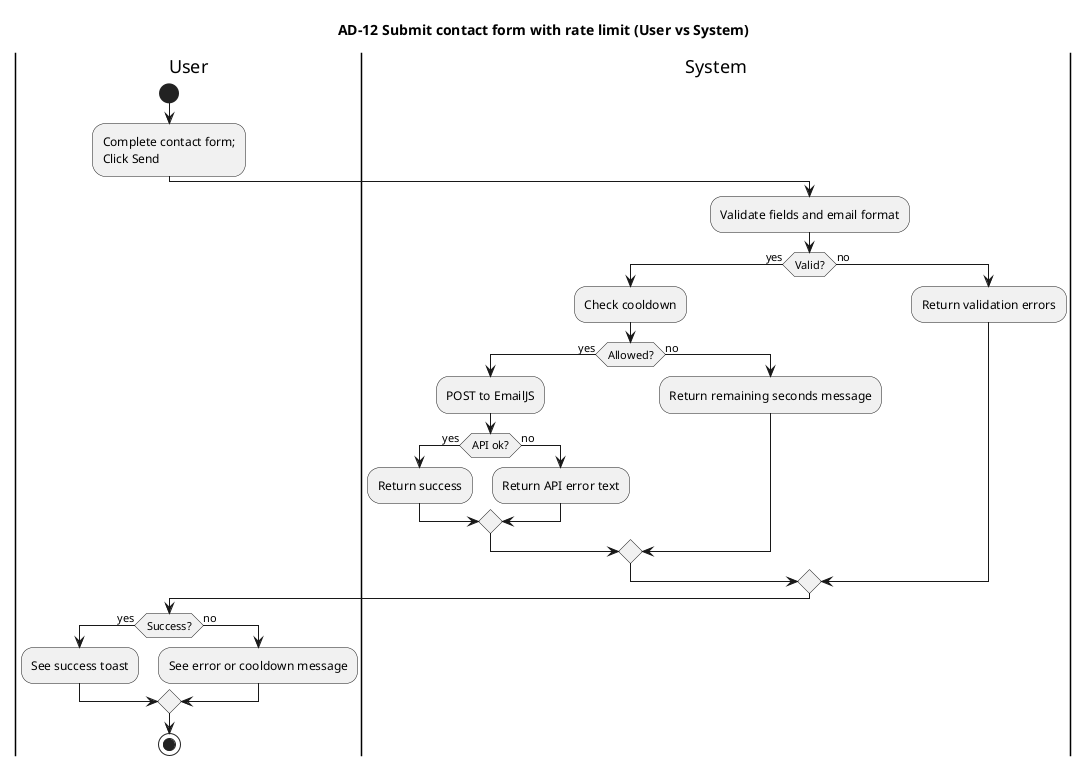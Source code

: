 @startuml
title AD-12 Submit contact form with rate limit (User vs System)
skinparam linetype ortho

|User|


start
|User|
  :Complete contact form;\nClick Send;

|System|
  :Validate fields and email format;
  if (Valid?) then (yes)
    :Check cooldown;
    if (Allowed?) then (yes)
      :POST to EmailJS;
      if (API ok?) then (yes)
        :Return success;
      else (no)
        :Return API error text;
      endif
    else (no)
      :Return remaining seconds message;
    endif
  else (no)
    :Return validation errors;
  endif

|User|
  if (Success?) then (yes)
    :See success toast;
  else (no)
    :See error or cooldown message;
  endif

stop

@enduml

